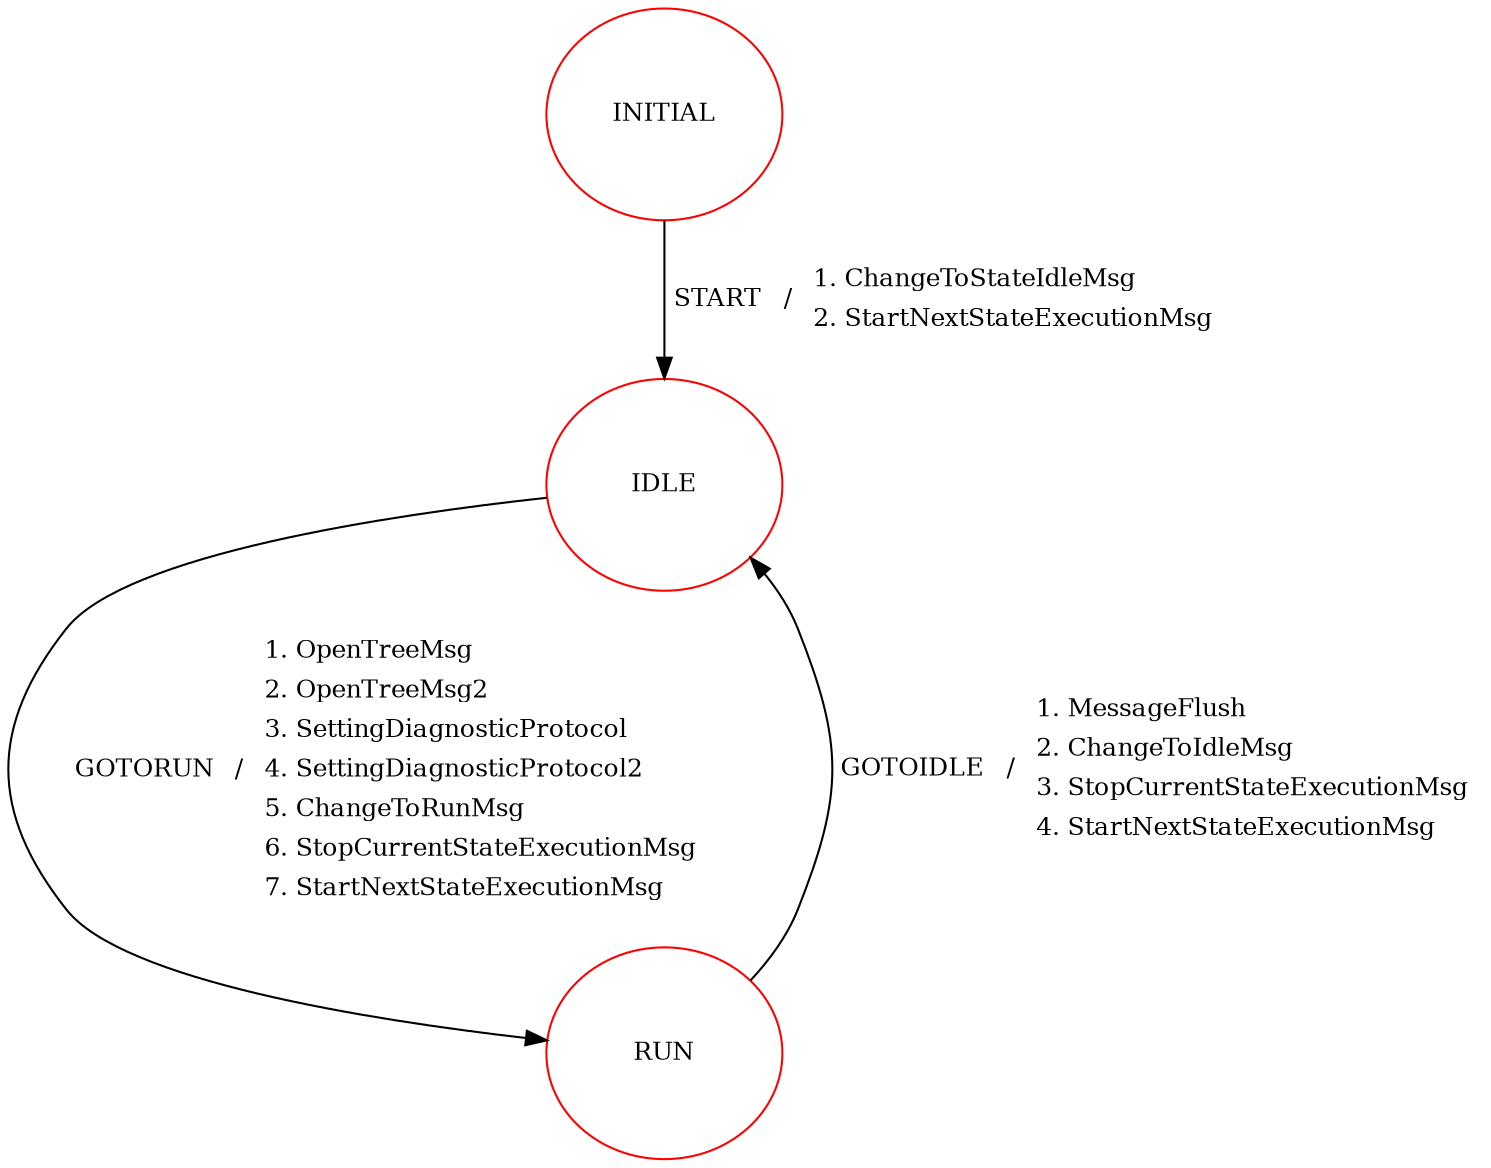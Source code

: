 digraph G {
rankdir=TD
nodesep=2.5
"INITIAL" [style=filled, fillcolor=white, color=red,label=<<TABLE border="0" cellborder="0"><TR><TD width="60" height="60"><font point-size="12">INITIAL</font></TD></TR></TABLE>>]
"IDLE" [style=filled, fillcolor=white, color=red,label=<<TABLE border="0" cellborder="0"><TR><TD width="60" height="60"><font point-size="12">IDLE</font></TD></TR></TABLE>>]
"RUN" [style=filled, fillcolor=white, color=red,label=<<TABLE border="0" cellborder="0"><TR><TD width="60" height="60"><font point-size="12">RUN</font></TD></TR></TABLE>>]
"INITIAL"->"IDLE" [label= <<TABLE border="0" cellborder="0"><TR><TD ROWSPAN="2"><font point-size="12">START</font></TD><TD ALIGN="CENTER" ROWSPAN="2"><font point-size="12"> / </font></TD><TD ALIGN="LEFT"><font point-size="12">1. ChangeToStateIdleMsg </font></TD></TR><TR><TD ALIGN="LEFT"><font point-size="12">2. StartNextStateExecutionMsg </font></TD></TR></TABLE>>]
"IDLE"->"RUN" [label= <<TABLE border="0" cellborder="0"><TR><TD ROWSPAN="7"><font point-size="12">GOTORUN</font></TD><TD ALIGN="CENTER" ROWSPAN="7"><font point-size="12"> / </font></TD><TD ALIGN="LEFT"><font point-size="12">1. OpenTreeMsg </font></TD></TR><TR><TD ALIGN="LEFT"><font point-size="12">2. OpenTreeMsg2 </font></TD></TR><TR><TD ALIGN="LEFT"><font point-size="12">3. SettingDiagnosticProtocol </font></TD></TR><TR><TD ALIGN="LEFT"><font point-size="12">4. SettingDiagnosticProtocol2 </font></TD></TR><TR><TD ALIGN="LEFT"><font point-size="12">5. ChangeToRunMsg </font></TD></TR><TR><TD ALIGN="LEFT"><font point-size="12">6. StopCurrentStateExecutionMsg </font></TD></TR><TR><TD ALIGN="LEFT"><font point-size="12">7. StartNextStateExecutionMsg </font></TD></TR></TABLE>>]
"RUN"->"IDLE" [label= <<TABLE border="0" cellborder="0"><TR><TD ROWSPAN="4"><font point-size="12">GOTOIDLE</font></TD><TD ALIGN="CENTER" ROWSPAN="4"><font point-size="12"> / </font></TD><TD ALIGN="LEFT"><font point-size="12">1. MessageFlush </font></TD></TR><TR><TD ALIGN="LEFT"><font point-size="12">2. ChangeToIdleMsg </font></TD></TR><TR><TD ALIGN="LEFT"><font point-size="12">3. StopCurrentStateExecutionMsg </font></TD></TR><TR><TD ALIGN="LEFT"><font point-size="12">4. StartNextStateExecutionMsg </font></TD></TR></TABLE>>]
}
